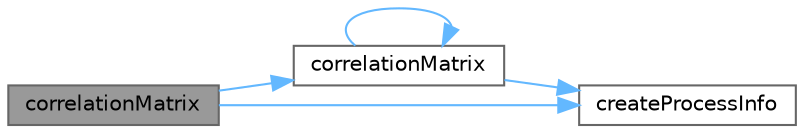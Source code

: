 digraph "correlationMatrix"
{
 // INTERACTIVE_SVG=YES
 // LATEX_PDF_SIZE
  bgcolor="transparent";
  edge [fontname=Helvetica,fontsize=10,labelfontname=Helvetica,labelfontsize=10];
  node [fontname=Helvetica,fontsize=10,shape=box,height=0.2,width=0.4];
  rankdir="LR";
  Node1 [label="correlationMatrix",height=0.2,width=0.4,color="gray40", fillcolor="grey60", style="filled", fontcolor="black",tooltip=" "];
  Node1 -> Node2 [color="steelblue1",style="solid"];
  Node2 [label="correlationMatrix",height=0.2,width=0.4,color="grey40", fillcolor="white", style="filled",URL="$classore_1_1data_1_1_correlation_matrix_builder.html#a09d509e0c1908b2a43ec956a9aff5eae",tooltip=" "];
  Node2 -> Node2 [color="steelblue1",style="solid"];
  Node2 -> Node3 [color="steelblue1",style="solid"];
  Node3 [label="createProcessInfo",height=0.2,width=0.4,color="grey40", fillcolor="white", style="filled",URL="$classore_1_1data_1_1_correlation_matrix_builder.html#a9836dbf357b941836de95e4bcccd7c99",tooltip=" "];
  Node1 -> Node3 [color="steelblue1",style="solid"];
}
